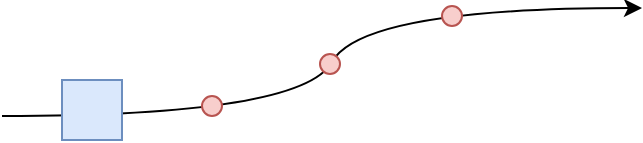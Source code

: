 <mxfile version="24.2.2" type="github">
  <diagram name="第 1 页" id="c0B_H-Lklam57uJwgd3q">
    <mxGraphModel dx="398" dy="221" grid="1" gridSize="10" guides="1" tooltips="1" connect="1" arrows="1" fold="1" page="1" pageScale="1" pageWidth="400" pageHeight="100" math="0" shadow="0">
      <root>
        <mxCell id="0" />
        <mxCell id="1" parent="0" />
        <mxCell id="J1BsFF4OPjNaDUBZIlpE-1" value="" style="curved=1;endArrow=classic;html=1;rounded=0;" parent="1" edge="1">
          <mxGeometry width="50" height="50" relative="1" as="geometry">
            <mxPoint x="40" y="64" as="sourcePoint" />
            <mxPoint x="360" y="10" as="targetPoint" />
            <Array as="points">
              <mxPoint x="190" y="64" />
              <mxPoint x="220" y="10" />
            </Array>
          </mxGeometry>
        </mxCell>
        <mxCell id="J1BsFF4OPjNaDUBZIlpE-2" value="" style="whiteSpace=wrap;html=1;aspect=fixed;fillColor=#dae8fc;strokeColor=#6c8ebf;" parent="1" vertex="1">
          <mxGeometry x="70" y="46" width="30" height="30" as="geometry" />
        </mxCell>
        <mxCell id="J1BsFF4OPjNaDUBZIlpE-5" value="" style="ellipse;whiteSpace=wrap;html=1;aspect=fixed;fillColor=#f8cecc;strokeColor=#b85450;" parent="1" vertex="1">
          <mxGeometry x="199" y="33" width="10" height="10" as="geometry" />
        </mxCell>
        <mxCell id="J1BsFF4OPjNaDUBZIlpE-6" value="" style="ellipse;whiteSpace=wrap;html=1;aspect=fixed;fillColor=#f8cecc;strokeColor=#b85450;" parent="1" vertex="1">
          <mxGeometry x="260" y="9" width="10" height="10" as="geometry" />
        </mxCell>
        <mxCell id="J1BsFF4OPjNaDUBZIlpE-7" value="" style="ellipse;whiteSpace=wrap;html=1;aspect=fixed;fillColor=#f8cecc;strokeColor=#b85450;" parent="1" vertex="1">
          <mxGeometry x="140" y="54" width="10" height="10" as="geometry" />
        </mxCell>
      </root>
    </mxGraphModel>
  </diagram>
</mxfile>
